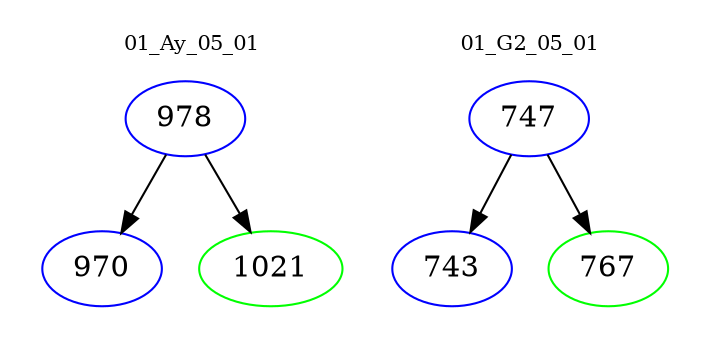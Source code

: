 digraph{
subgraph cluster_0 {
color = white
label = "01_Ay_05_01";
fontsize=10;
T0_978 [label="978", color="blue"]
T0_978 -> T0_970 [color="black"]
T0_970 [label="970", color="blue"]
T0_978 -> T0_1021 [color="black"]
T0_1021 [label="1021", color="green"]
}
subgraph cluster_1 {
color = white
label = "01_G2_05_01";
fontsize=10;
T1_747 [label="747", color="blue"]
T1_747 -> T1_743 [color="black"]
T1_743 [label="743", color="blue"]
T1_747 -> T1_767 [color="black"]
T1_767 [label="767", color="green"]
}
}
